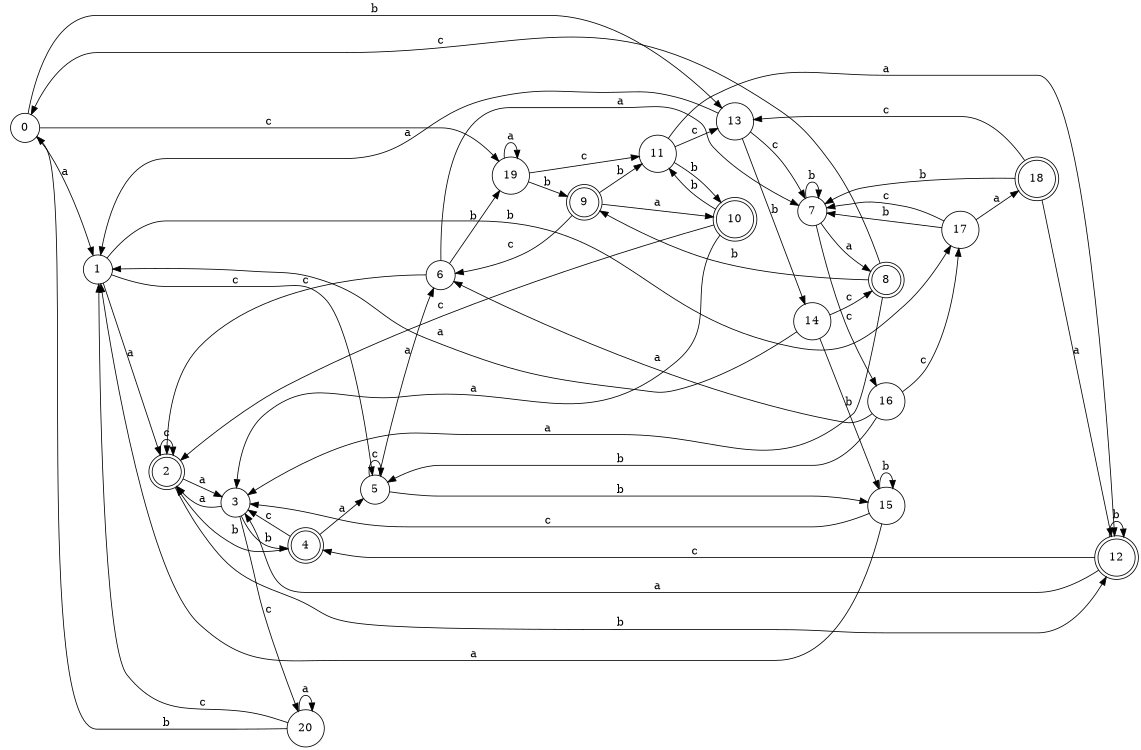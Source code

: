 digraph n17_3 {
__start0 [label="" shape="none"];

rankdir=LR;
size="8,5";

s0 [style="filled", color="black", fillcolor="white" shape="circle", label="0"];
s1 [style="filled", color="black", fillcolor="white" shape="circle", label="1"];
s2 [style="rounded,filled", color="black", fillcolor="white" shape="doublecircle", label="2"];
s3 [style="filled", color="black", fillcolor="white" shape="circle", label="3"];
s4 [style="rounded,filled", color="black", fillcolor="white" shape="doublecircle", label="4"];
s5 [style="filled", color="black", fillcolor="white" shape="circle", label="5"];
s6 [style="filled", color="black", fillcolor="white" shape="circle", label="6"];
s7 [style="filled", color="black", fillcolor="white" shape="circle", label="7"];
s8 [style="rounded,filled", color="black", fillcolor="white" shape="doublecircle", label="8"];
s9 [style="rounded,filled", color="black", fillcolor="white" shape="doublecircle", label="9"];
s10 [style="rounded,filled", color="black", fillcolor="white" shape="doublecircle", label="10"];
s11 [style="filled", color="black", fillcolor="white" shape="circle", label="11"];
s12 [style="rounded,filled", color="black", fillcolor="white" shape="doublecircle", label="12"];
s13 [style="filled", color="black", fillcolor="white" shape="circle", label="13"];
s14 [style="filled", color="black", fillcolor="white" shape="circle", label="14"];
s15 [style="filled", color="black", fillcolor="white" shape="circle", label="15"];
s16 [style="filled", color="black", fillcolor="white" shape="circle", label="16"];
s17 [style="filled", color="black", fillcolor="white" shape="circle", label="17"];
s18 [style="rounded,filled", color="black", fillcolor="white" shape="doublecircle", label="18"];
s19 [style="filled", color="black", fillcolor="white" shape="circle", label="19"];
s20 [style="filled", color="black", fillcolor="white" shape="circle", label="20"];
s0 -> s1 [label="a"];
s0 -> s13 [label="b"];
s0 -> s19 [label="c"];
s1 -> s2 [label="a"];
s1 -> s17 [label="b"];
s1 -> s5 [label="c"];
s2 -> s3 [label="a"];
s2 -> s12 [label="b"];
s2 -> s2 [label="c"];
s3 -> s2 [label="a"];
s3 -> s4 [label="b"];
s3 -> s20 [label="c"];
s4 -> s5 [label="a"];
s4 -> s2 [label="b"];
s4 -> s3 [label="c"];
s5 -> s6 [label="a"];
s5 -> s15 [label="b"];
s5 -> s5 [label="c"];
s6 -> s7 [label="a"];
s6 -> s19 [label="b"];
s6 -> s2 [label="c"];
s7 -> s8 [label="a"];
s7 -> s7 [label="b"];
s7 -> s16 [label="c"];
s8 -> s3 [label="a"];
s8 -> s9 [label="b"];
s8 -> s0 [label="c"];
s9 -> s10 [label="a"];
s9 -> s11 [label="b"];
s9 -> s6 [label="c"];
s10 -> s3 [label="a"];
s10 -> s11 [label="b"];
s10 -> s2 [label="c"];
s11 -> s12 [label="a"];
s11 -> s10 [label="b"];
s11 -> s13 [label="c"];
s12 -> s3 [label="a"];
s12 -> s12 [label="b"];
s12 -> s4 [label="c"];
s13 -> s1 [label="a"];
s13 -> s14 [label="b"];
s13 -> s7 [label="c"];
s14 -> s1 [label="a"];
s14 -> s15 [label="b"];
s14 -> s8 [label="c"];
s15 -> s1 [label="a"];
s15 -> s15 [label="b"];
s15 -> s3 [label="c"];
s16 -> s6 [label="a"];
s16 -> s5 [label="b"];
s16 -> s17 [label="c"];
s17 -> s18 [label="a"];
s17 -> s7 [label="b"];
s17 -> s7 [label="c"];
s18 -> s12 [label="a"];
s18 -> s7 [label="b"];
s18 -> s13 [label="c"];
s19 -> s19 [label="a"];
s19 -> s9 [label="b"];
s19 -> s11 [label="c"];
s20 -> s20 [label="a"];
s20 -> s0 [label="b"];
s20 -> s1 [label="c"];

}